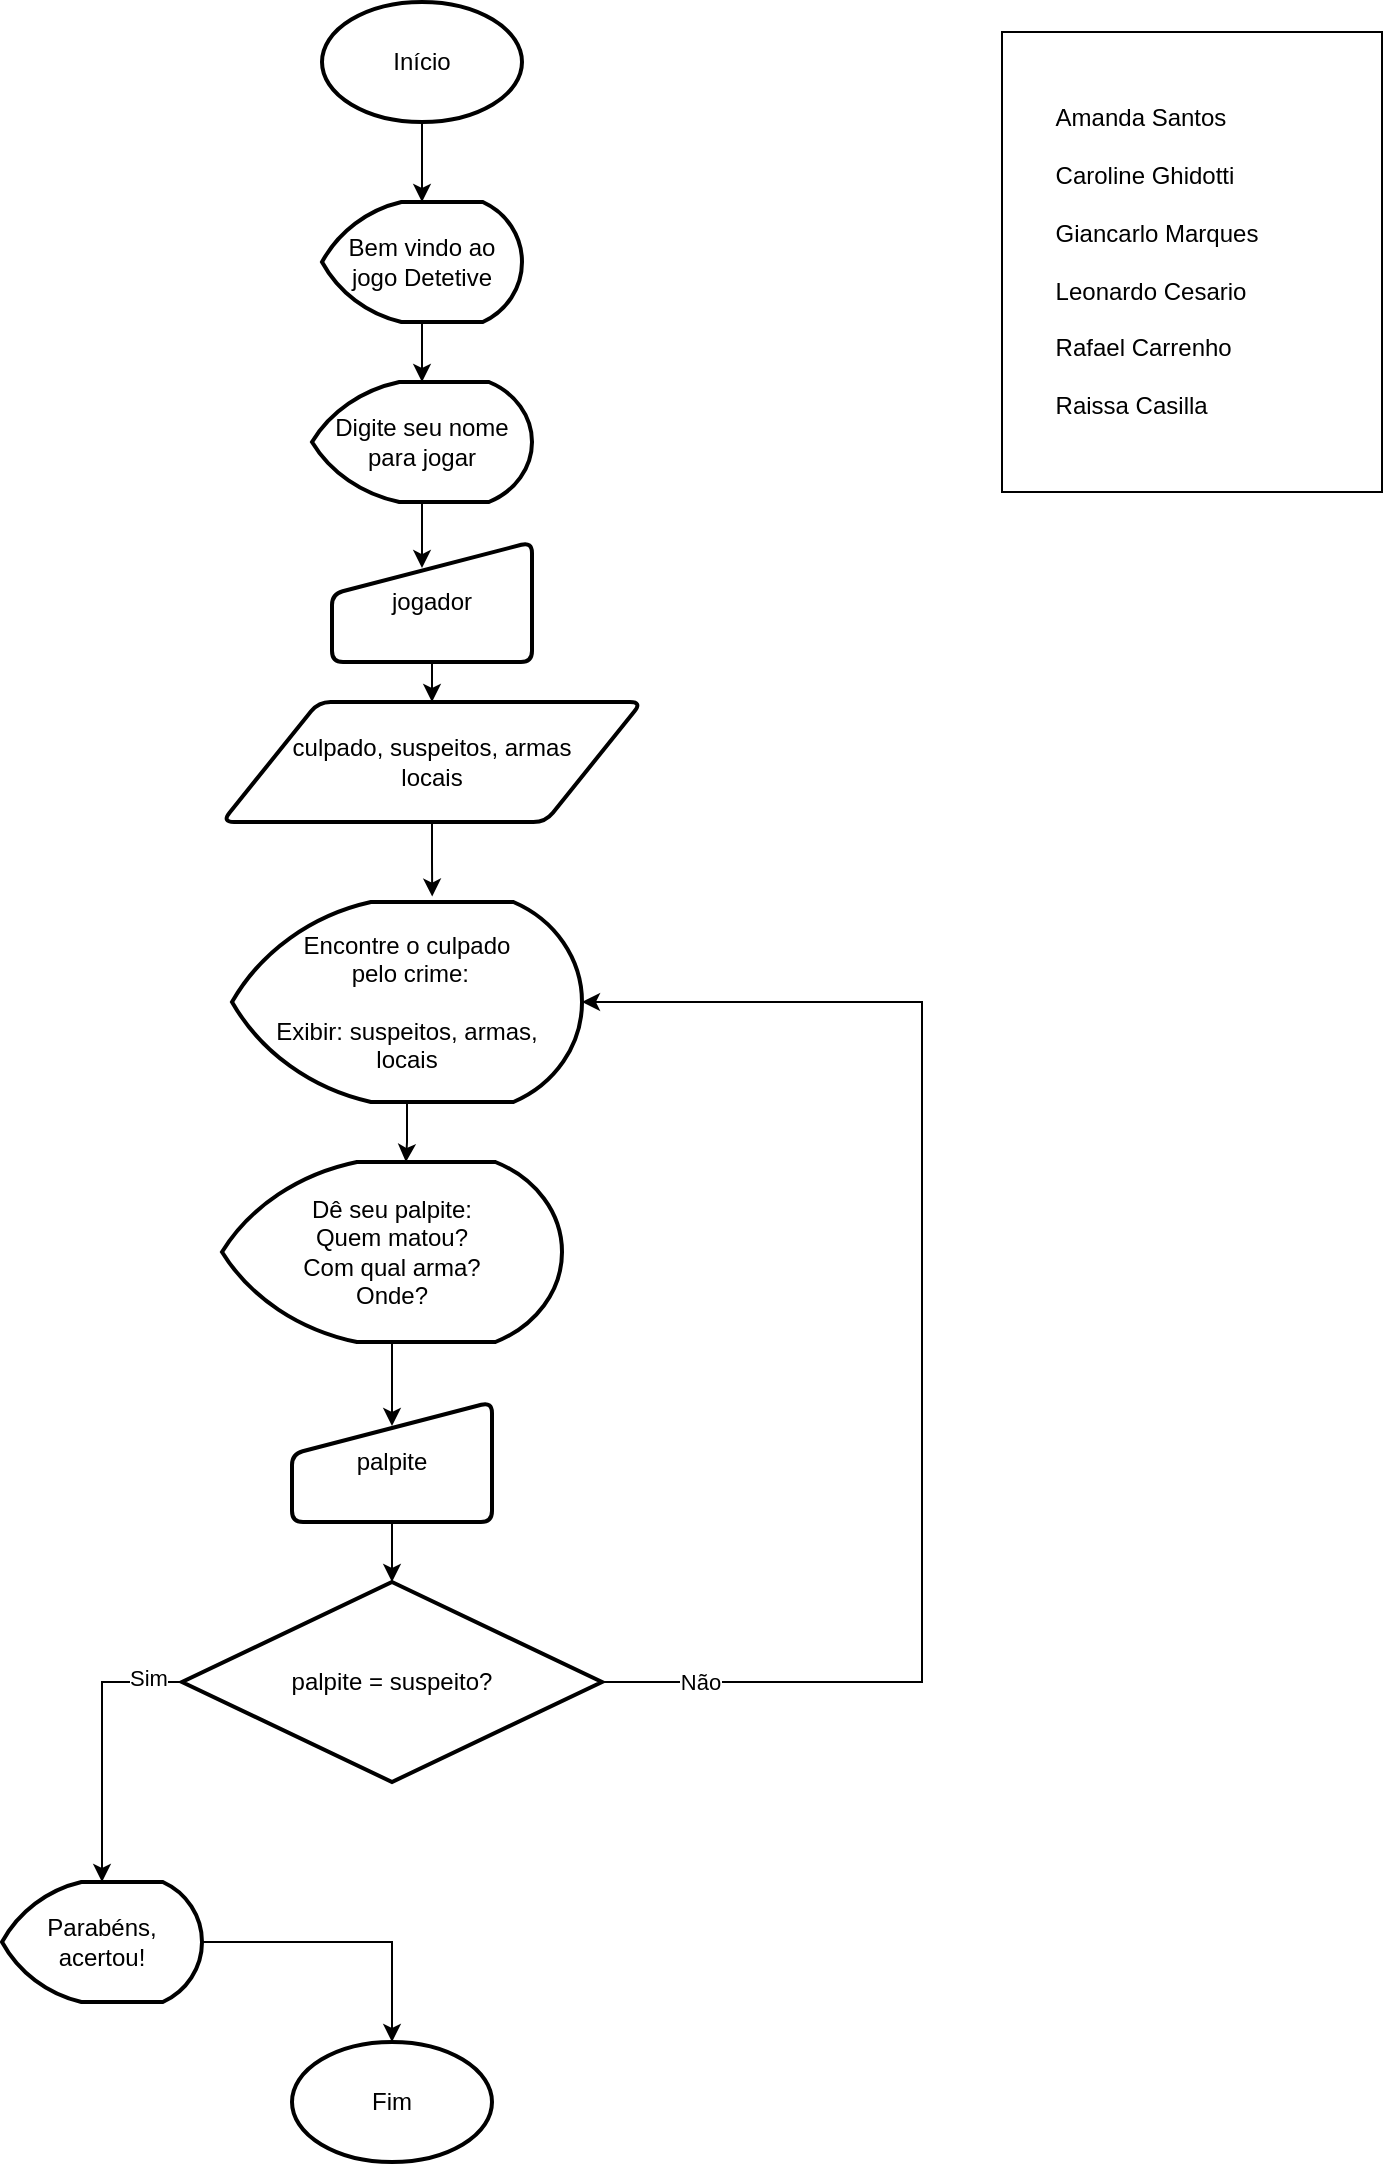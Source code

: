 <mxfile version="21.1.7" type="device">
  <diagram name="Página-1" id="tfSqzaNrn0mltbFerCB9">
    <mxGraphModel dx="1434" dy="739" grid="1" gridSize="10" guides="1" tooltips="1" connect="1" arrows="1" fold="1" page="1" pageScale="1" pageWidth="827" pageHeight="1169" math="0" shadow="0">
      <root>
        <mxCell id="0" />
        <mxCell id="1" parent="0" />
        <mxCell id="14xW07rJoBwTR5ovtPe9-27" style="edgeStyle=orthogonalEdgeStyle;rounded=0;orthogonalLoop=1;jettySize=auto;html=1;entryX=0.5;entryY=0;entryDx=0;entryDy=0;entryPerimeter=0;" parent="1" source="14xW07rJoBwTR5ovtPe9-1" target="14xW07rJoBwTR5ovtPe9-26" edge="1">
          <mxGeometry relative="1" as="geometry" />
        </mxCell>
        <mxCell id="14xW07rJoBwTR5ovtPe9-1" value="Início" style="strokeWidth=2;html=1;shape=mxgraph.flowchart.start_1;whiteSpace=wrap;" parent="1" vertex="1">
          <mxGeometry x="170" y="10" width="100" height="60" as="geometry" />
        </mxCell>
        <mxCell id="14xW07rJoBwTR5ovtPe9-2" value="Fim" style="strokeWidth=2;html=1;shape=mxgraph.flowchart.start_1;whiteSpace=wrap;" parent="1" vertex="1">
          <mxGeometry x="155" y="1030" width="100" height="60" as="geometry" />
        </mxCell>
        <mxCell id="14xW07rJoBwTR5ovtPe9-6" style="edgeStyle=orthogonalEdgeStyle;rounded=0;orthogonalLoop=1;jettySize=auto;html=1;entryX=0.45;entryY=0.217;entryDx=0;entryDy=0;entryPerimeter=0;" parent="1" source="14xW07rJoBwTR5ovtPe9-3" target="14xW07rJoBwTR5ovtPe9-4" edge="1">
          <mxGeometry relative="1" as="geometry" />
        </mxCell>
        <mxCell id="14xW07rJoBwTR5ovtPe9-3" value="Digite seu nome para jogar" style="strokeWidth=2;html=1;shape=mxgraph.flowchart.display;whiteSpace=wrap;" parent="1" vertex="1">
          <mxGeometry x="165" y="200" width="110" height="60" as="geometry" />
        </mxCell>
        <mxCell id="14xW07rJoBwTR5ovtPe9-8" style="edgeStyle=orthogonalEdgeStyle;rounded=0;orthogonalLoop=1;jettySize=auto;html=1;entryX=0.5;entryY=0;entryDx=0;entryDy=0;" parent="1" source="14xW07rJoBwTR5ovtPe9-4" target="14xW07rJoBwTR5ovtPe9-7" edge="1">
          <mxGeometry relative="1" as="geometry" />
        </mxCell>
        <mxCell id="14xW07rJoBwTR5ovtPe9-4" value="jogador" style="html=1;strokeWidth=2;shape=manualInput;whiteSpace=wrap;rounded=1;size=26;arcSize=11;" parent="1" vertex="1">
          <mxGeometry x="175" y="280" width="100" height="60" as="geometry" />
        </mxCell>
        <mxCell id="14xW07rJoBwTR5ovtPe9-24" style="edgeStyle=orthogonalEdgeStyle;rounded=0;orthogonalLoop=1;jettySize=auto;html=1;entryX=0.572;entryY=-0.027;entryDx=0;entryDy=0;entryPerimeter=0;" parent="1" source="14xW07rJoBwTR5ovtPe9-7" target="14xW07rJoBwTR5ovtPe9-9" edge="1">
          <mxGeometry relative="1" as="geometry">
            <mxPoint x="225" y="550" as="targetPoint" />
          </mxGeometry>
        </mxCell>
        <mxCell id="14xW07rJoBwTR5ovtPe9-7" value="culpado, suspeitos, armas&lt;br&gt;locais" style="shape=parallelogram;html=1;strokeWidth=2;perimeter=parallelogramPerimeter;whiteSpace=wrap;rounded=1;arcSize=12;size=0.23;" parent="1" vertex="1">
          <mxGeometry x="120" y="360" width="210" height="60" as="geometry" />
        </mxCell>
        <mxCell id="14xW07rJoBwTR5ovtPe9-12" style="edgeStyle=orthogonalEdgeStyle;rounded=0;orthogonalLoop=1;jettySize=auto;html=1;entryX=0.541;entryY=0;entryDx=0;entryDy=0;entryPerimeter=0;" parent="1" source="14xW07rJoBwTR5ovtPe9-9" target="14xW07rJoBwTR5ovtPe9-11" edge="1">
          <mxGeometry relative="1" as="geometry" />
        </mxCell>
        <mxCell id="14xW07rJoBwTR5ovtPe9-9" value="Encontre o culpado&lt;br&gt;&amp;nbsp;pelo crime:&lt;br&gt;&lt;br&gt;Exibir: suspeitos, armas,&lt;br&gt;locais" style="strokeWidth=2;html=1;shape=mxgraph.flowchart.display;whiteSpace=wrap;" parent="1" vertex="1">
          <mxGeometry x="125" y="460" width="175" height="100" as="geometry" />
        </mxCell>
        <mxCell id="14xW07rJoBwTR5ovtPe9-14" style="edgeStyle=orthogonalEdgeStyle;rounded=0;orthogonalLoop=1;jettySize=auto;html=1;entryX=0.5;entryY=0.2;entryDx=0;entryDy=0;entryPerimeter=0;" parent="1" source="14xW07rJoBwTR5ovtPe9-11" target="14xW07rJoBwTR5ovtPe9-13" edge="1">
          <mxGeometry relative="1" as="geometry" />
        </mxCell>
        <mxCell id="14xW07rJoBwTR5ovtPe9-11" value="Dê seu palpite:&lt;br&gt;Quem matou?&lt;br&gt;Com qual arma?&lt;br&gt;Onde?" style="strokeWidth=2;html=1;shape=mxgraph.flowchart.display;whiteSpace=wrap;" parent="1" vertex="1">
          <mxGeometry x="120" y="590" width="170" height="90" as="geometry" />
        </mxCell>
        <mxCell id="14xW07rJoBwTR5ovtPe9-16" style="edgeStyle=orthogonalEdgeStyle;rounded=0;orthogonalLoop=1;jettySize=auto;html=1;entryX=0.5;entryY=0;entryDx=0;entryDy=0;entryPerimeter=0;" parent="1" source="14xW07rJoBwTR5ovtPe9-13" target="14xW07rJoBwTR5ovtPe9-15" edge="1">
          <mxGeometry relative="1" as="geometry" />
        </mxCell>
        <mxCell id="14xW07rJoBwTR5ovtPe9-13" value="palpite" style="html=1;strokeWidth=2;shape=manualInput;whiteSpace=wrap;rounded=1;size=26;arcSize=11;" parent="1" vertex="1">
          <mxGeometry x="155" y="710" width="100" height="60" as="geometry" />
        </mxCell>
        <mxCell id="14xW07rJoBwTR5ovtPe9-18" style="edgeStyle=orthogonalEdgeStyle;rounded=0;orthogonalLoop=1;jettySize=auto;html=1;entryX=0.5;entryY=0;entryDx=0;entryDy=0;entryPerimeter=0;" parent="1" source="14xW07rJoBwTR5ovtPe9-15" target="14xW07rJoBwTR5ovtPe9-17" edge="1">
          <mxGeometry relative="1" as="geometry">
            <Array as="points">
              <mxPoint x="60" y="850" />
              <mxPoint x="60" y="950" />
            </Array>
          </mxGeometry>
        </mxCell>
        <mxCell id="14xW07rJoBwTR5ovtPe9-19" value="Sim" style="edgeLabel;html=1;align=center;verticalAlign=middle;resizable=0;points=[];" parent="14xW07rJoBwTR5ovtPe9-18" vertex="1" connectable="0">
          <mxGeometry x="-0.751" y="-2" relative="1" as="geometry">
            <mxPoint as="offset" />
          </mxGeometry>
        </mxCell>
        <mxCell id="14xW07rJoBwTR5ovtPe9-21" style="edgeStyle=orthogonalEdgeStyle;rounded=0;orthogonalLoop=1;jettySize=auto;html=1;entryX=1;entryY=0.5;entryDx=0;entryDy=0;entryPerimeter=0;" parent="1" source="14xW07rJoBwTR5ovtPe9-15" target="14xW07rJoBwTR5ovtPe9-9" edge="1">
          <mxGeometry relative="1" as="geometry">
            <Array as="points">
              <mxPoint x="470" y="850" />
              <mxPoint x="470" y="510" />
            </Array>
          </mxGeometry>
        </mxCell>
        <mxCell id="14xW07rJoBwTR5ovtPe9-22" value="Não" style="edgeLabel;html=1;align=center;verticalAlign=middle;resizable=0;points=[];" parent="14xW07rJoBwTR5ovtPe9-21" vertex="1" connectable="0">
          <mxGeometry x="-0.854" relative="1" as="geometry">
            <mxPoint as="offset" />
          </mxGeometry>
        </mxCell>
        <mxCell id="14xW07rJoBwTR5ovtPe9-15" value="palpite = suspeito?" style="strokeWidth=2;html=1;shape=mxgraph.flowchart.decision;whiteSpace=wrap;" parent="1" vertex="1">
          <mxGeometry x="100" y="800" width="210" height="100" as="geometry" />
        </mxCell>
        <mxCell id="4WQuwNfMAQmekKCUv7Qa-1" style="edgeStyle=orthogonalEdgeStyle;rounded=0;orthogonalLoop=1;jettySize=auto;html=1;entryX=0.5;entryY=0;entryDx=0;entryDy=0;entryPerimeter=0;" parent="1" source="14xW07rJoBwTR5ovtPe9-17" target="14xW07rJoBwTR5ovtPe9-2" edge="1">
          <mxGeometry relative="1" as="geometry" />
        </mxCell>
        <mxCell id="14xW07rJoBwTR5ovtPe9-17" value="Parabéns, acertou!" style="strokeWidth=2;html=1;shape=mxgraph.flowchart.display;whiteSpace=wrap;" parent="1" vertex="1">
          <mxGeometry x="10" y="950" width="100" height="60" as="geometry" />
        </mxCell>
        <mxCell id="14xW07rJoBwTR5ovtPe9-28" style="edgeStyle=orthogonalEdgeStyle;rounded=0;orthogonalLoop=1;jettySize=auto;html=1;entryX=0.5;entryY=0;entryDx=0;entryDy=0;entryPerimeter=0;" parent="1" source="14xW07rJoBwTR5ovtPe9-26" target="14xW07rJoBwTR5ovtPe9-3" edge="1">
          <mxGeometry relative="1" as="geometry" />
        </mxCell>
        <mxCell id="14xW07rJoBwTR5ovtPe9-26" value="Bem vindo ao jogo Detetive" style="strokeWidth=2;html=1;shape=mxgraph.flowchart.display;whiteSpace=wrap;" parent="1" vertex="1">
          <mxGeometry x="170" y="110" width="100" height="60" as="geometry" />
        </mxCell>
        <mxCell id="4WQuwNfMAQmekKCUv7Qa-2" value="&lt;div style=&quot;text-align: left;&quot;&gt;&lt;span style=&quot;background-color: initial;&quot;&gt;Amanda Santos&lt;/span&gt;&lt;/div&gt;&lt;span style=&quot;background-color: initial;&quot;&gt;&lt;div style=&quot;text-align: left;&quot;&gt;&lt;br&gt;&lt;/div&gt;&lt;/span&gt;&lt;div style=&quot;text-align: left;&quot;&gt;&lt;span style=&quot;background-color: initial;&quot;&gt;Caroline Ghidotti&lt;/span&gt;&lt;/div&gt;&lt;div style=&quot;text-align: left;&quot;&gt;&lt;span style=&quot;background-color: initial;&quot;&gt;&lt;br&gt;&lt;/span&gt;&lt;/div&gt;&lt;div style=&quot;text-align: left;&quot;&gt;&lt;span style=&quot;background-color: initial;&quot;&gt;Giancarlo&amp;nbsp;&lt;/span&gt;&lt;span style=&quot;background-color: initial;&quot;&gt;Marques&lt;/span&gt;&lt;/div&gt;&lt;div style=&quot;text-align: left;&quot;&gt;&lt;span style=&quot;background-color: initial;&quot;&gt;&lt;br&gt;&lt;/span&gt;&lt;/div&gt;&lt;div style=&quot;text-align: left;&quot;&gt;&lt;span style=&quot;background-color: initial;&quot;&gt;Leonard&lt;/span&gt;&lt;span style=&quot;background-color: initial;&quot;&gt;o Cesario&lt;/span&gt;&lt;/div&gt;&lt;div style=&quot;text-align: left;&quot;&gt;&lt;span style=&quot;background-color: initial;&quot;&gt;&lt;br&gt;&lt;/span&gt;&lt;/div&gt;&lt;div style=&quot;text-align: left;&quot;&gt;&lt;span style=&quot;background-color: initial;&quot;&gt;Rafael Carrenho&lt;/span&gt;&lt;/div&gt;&lt;div style=&quot;text-align: left;&quot;&gt;&lt;span style=&quot;background-color: initial;&quot;&gt;&lt;br&gt;&lt;/span&gt;&lt;/div&gt;&lt;div style=&quot;text-align: left;&quot;&gt;&lt;span style=&quot;background-color: initial;&quot;&gt;Raissa Casilla&lt;/span&gt;&lt;/div&gt;" style="rounded=0;whiteSpace=wrap;html=1;labelPosition=center;verticalLabelPosition=middle;align=center;verticalAlign=middle;spacing=0;spacingLeft=-35;" parent="1" vertex="1">
          <mxGeometry x="510" y="25" width="190" height="230" as="geometry" />
        </mxCell>
      </root>
    </mxGraphModel>
  </diagram>
</mxfile>
